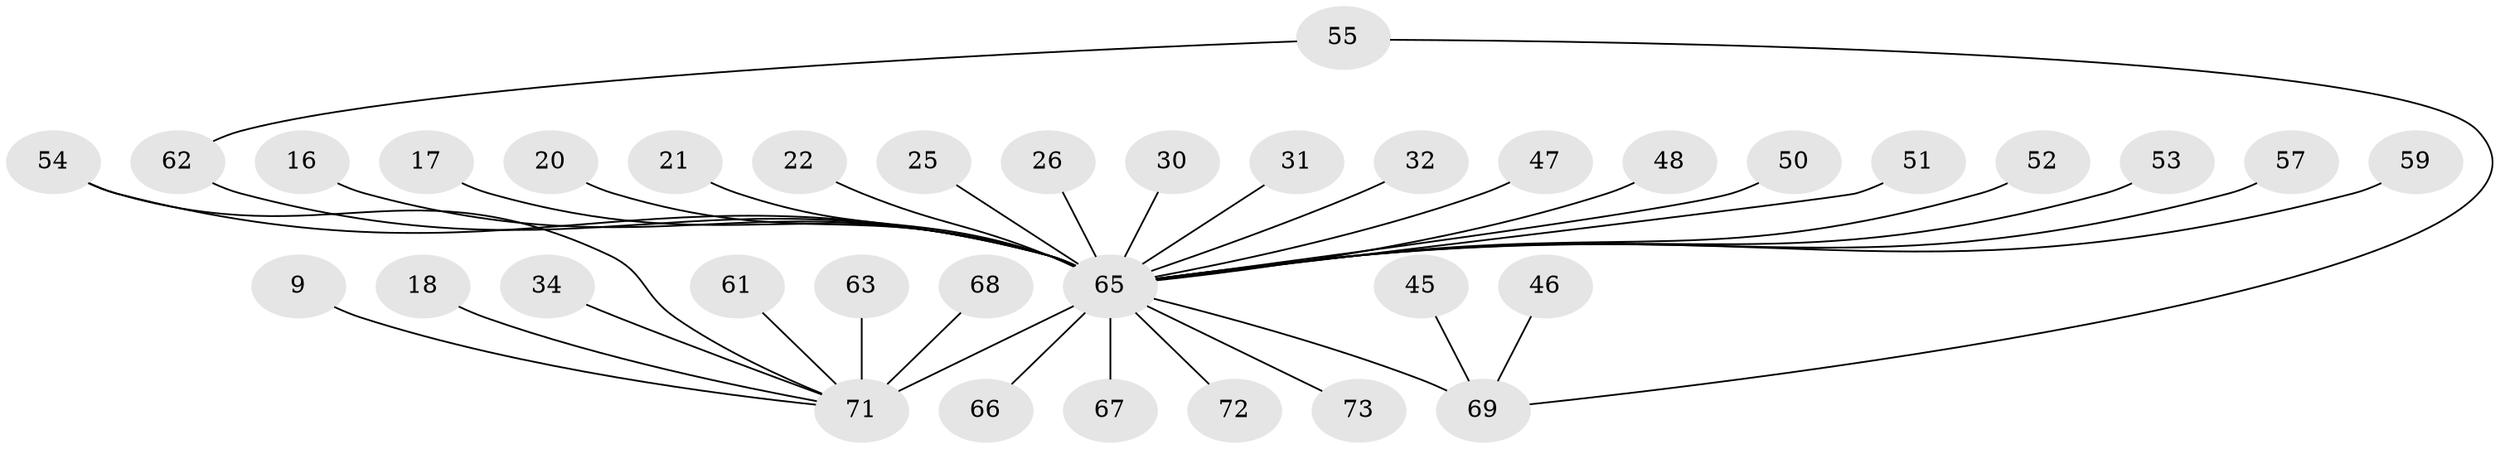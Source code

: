 // original degree distribution, {14: 0.0136986301369863, 3: 0.0821917808219178, 15: 0.0136986301369863, 7: 0.0273972602739726, 13: 0.0136986301369863, 12: 0.0136986301369863, 1: 0.4931506849315068, 2: 0.2465753424657534, 5: 0.0273972602739726, 4: 0.0684931506849315}
// Generated by graph-tools (version 1.1) at 2025/47/03/09/25 04:47:03]
// undirected, 36 vertices, 37 edges
graph export_dot {
graph [start="1"]
  node [color=gray90,style=filled];
  9;
  16;
  17;
  18;
  20;
  21;
  22;
  25 [super="+24"];
  26;
  30;
  31;
  32;
  34;
  45;
  46 [super="+39"];
  47;
  48 [super="+33"];
  50 [super="+10"];
  51;
  52;
  53 [super="+42"];
  54 [super="+40"];
  55;
  57;
  59;
  61;
  62;
  63;
  65 [super="+38+29+13+64"];
  66;
  67 [super="+41"];
  68;
  69 [super="+56+35"];
  71 [super="+49+60+3"];
  72 [super="+70"];
  73;
  9 -- 71;
  16 -- 65;
  17 -- 65;
  18 -- 71;
  20 -- 65;
  21 -- 65;
  22 -- 65;
  25 -- 65;
  26 -- 65;
  30 -- 65;
  31 -- 65;
  32 -- 65;
  34 -- 71;
  45 -- 69;
  46 -- 69;
  47 -- 65;
  48 -- 65;
  50 -- 65;
  51 -- 65;
  52 -- 65;
  53 -- 65;
  54 -- 65;
  54 -- 71 [weight=2];
  55 -- 62;
  55 -- 69;
  57 -- 65;
  59 -- 65;
  61 -- 71;
  62 -- 65 [weight=2];
  63 -- 71;
  65 -- 66;
  65 -- 73 [weight=2];
  65 -- 69 [weight=4];
  65 -- 67;
  65 -- 72;
  65 -- 71 [weight=10];
  68 -- 71;
}
